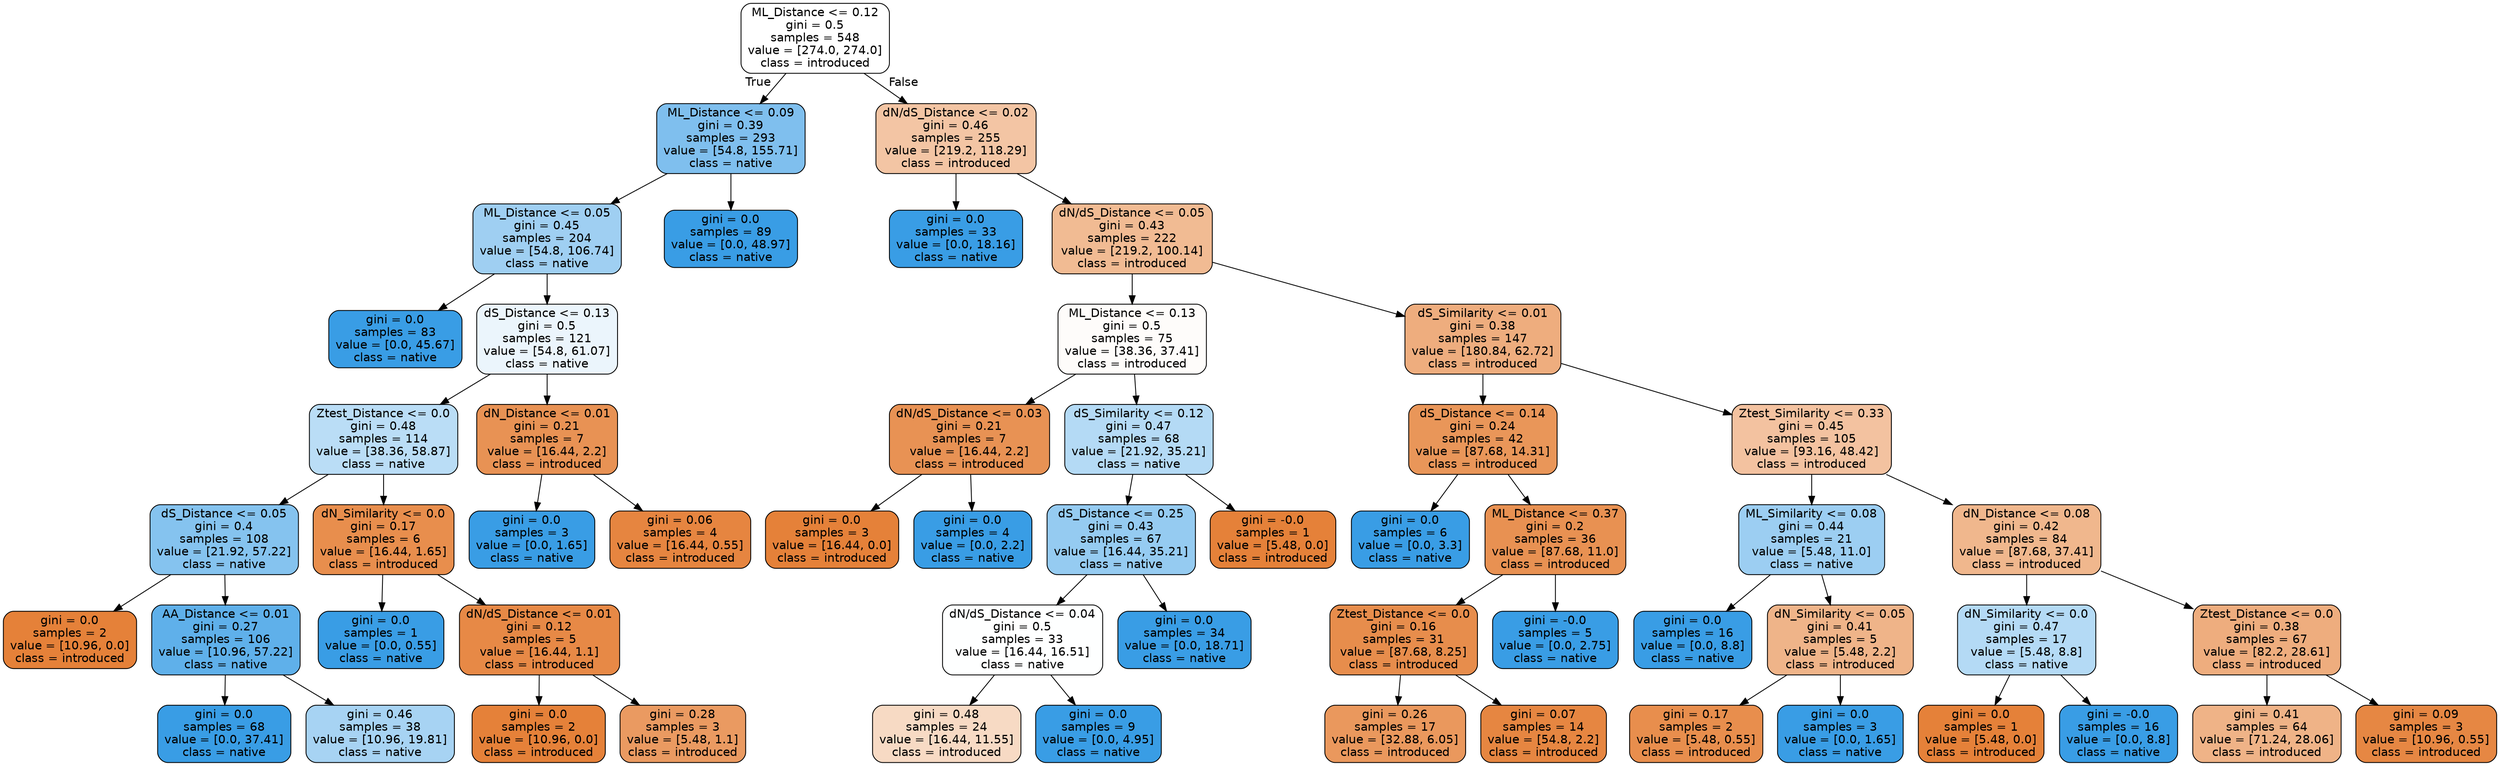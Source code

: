 digraph Tree {
node [shape=box, style="filled, rounded", color="black", fontname=helvetica] ;
edge [fontname=helvetica] ;
0 [label="ML_Distance <= 0.12\ngini = 0.5\nsamples = 548\nvalue = [274.0, 274.0]\nclass = introduced", fillcolor="#ffffff"] ;
1 [label="ML_Distance <= 0.09\ngini = 0.39\nsamples = 293\nvalue = [54.8, 155.71]\nclass = native", fillcolor="#7fbfee"] ;
0 -> 1 [labeldistance=2.5, labelangle=45, headlabel="True"] ;
5 [label="ML_Distance <= 0.05\ngini = 0.45\nsamples = 204\nvalue = [54.8, 106.74]\nclass = native", fillcolor="#9fcff2"] ;
1 -> 5 ;
7 [label="gini = 0.0\nsamples = 83\nvalue = [0.0, 45.67]\nclass = native", fillcolor="#399de5"] ;
5 -> 7 ;
8 [label="dS_Distance <= 0.13\ngini = 0.5\nsamples = 121\nvalue = [54.8, 61.07]\nclass = native", fillcolor="#ebf5fc"] ;
5 -> 8 ;
9 [label="Ztest_Distance <= 0.0\ngini = 0.48\nsamples = 114\nvalue = [38.36, 58.87]\nclass = native", fillcolor="#baddf6"] ;
8 -> 9 ;
11 [label="dS_Distance <= 0.05\ngini = 0.4\nsamples = 108\nvalue = [21.92, 57.22]\nclass = native", fillcolor="#85c3ef"] ;
9 -> 11 ;
13 [label="gini = 0.0\nsamples = 2\nvalue = [10.96, 0.0]\nclass = introduced", fillcolor="#e58139"] ;
11 -> 13 ;
14 [label="AA_Distance <= 0.01\ngini = 0.27\nsamples = 106\nvalue = [10.96, 57.22]\nclass = native", fillcolor="#5fb0ea"] ;
11 -> 14 ;
29 [label="gini = 0.0\nsamples = 68\nvalue = [0.0, 37.41]\nclass = native", fillcolor="#399de5"] ;
14 -> 29 ;
30 [label="gini = 0.46\nsamples = 38\nvalue = [10.96, 19.81]\nclass = native", fillcolor="#a7d3f3"] ;
14 -> 30 ;
12 [label="dN_Similarity <= 0.0\ngini = 0.17\nsamples = 6\nvalue = [16.44, 1.65]\nclass = introduced", fillcolor="#e88e4d"] ;
9 -> 12 ;
49 [label="gini = 0.0\nsamples = 1\nvalue = [0.0, 0.55]\nclass = native", fillcolor="#399de5"] ;
12 -> 49 ;
50 [label="dN/dS_Distance <= 0.01\ngini = 0.12\nsamples = 5\nvalue = [16.44, 1.1]\nclass = introduced", fillcolor="#e78946"] ;
12 -> 50 ;
53 [label="gini = 0.0\nsamples = 2\nvalue = [10.96, 0.0]\nclass = introduced", fillcolor="#e58139"] ;
50 -> 53 ;
54 [label="gini = 0.28\nsamples = 3\nvalue = [5.48, 1.1]\nclass = introduced", fillcolor="#ea9a61"] ;
50 -> 54 ;
10 [label="dN_Distance <= 0.01\ngini = 0.21\nsamples = 7\nvalue = [16.44, 2.2]\nclass = introduced", fillcolor="#e89254"] ;
8 -> 10 ;
43 [label="gini = 0.0\nsamples = 3\nvalue = [0.0, 1.65]\nclass = native", fillcolor="#399de5"] ;
10 -> 43 ;
44 [label="gini = 0.06\nsamples = 4\nvalue = [16.44, 0.55]\nclass = introduced", fillcolor="#e68540"] ;
10 -> 44 ;
6 [label="gini = 0.0\nsamples = 89\nvalue = [0.0, 48.97]\nclass = native", fillcolor="#399de5"] ;
1 -> 6 ;
2 [label="dN/dS_Distance <= 0.02\ngini = 0.46\nsamples = 255\nvalue = [219.2, 118.29]\nclass = introduced", fillcolor="#f3c5a4"] ;
0 -> 2 [labeldistance=2.5, labelangle=-45, headlabel="False"] ;
3 [label="gini = 0.0\nsamples = 33\nvalue = [0.0, 18.16]\nclass = native", fillcolor="#399de5"] ;
2 -> 3 ;
4 [label="dN/dS_Distance <= 0.05\ngini = 0.43\nsamples = 222\nvalue = [219.2, 100.14]\nclass = introduced", fillcolor="#f1bb93"] ;
2 -> 4 ;
15 [label="ML_Distance <= 0.13\ngini = 0.5\nsamples = 75\nvalue = [38.36, 37.41]\nclass = introduced", fillcolor="#fefcfa"] ;
4 -> 15 ;
17 [label="dN/dS_Distance <= 0.03\ngini = 0.21\nsamples = 7\nvalue = [16.44, 2.2]\nclass = introduced", fillcolor="#e89254"] ;
15 -> 17 ;
35 [label="gini = 0.0\nsamples = 3\nvalue = [16.44, 0.0]\nclass = introduced", fillcolor="#e58139"] ;
17 -> 35 ;
36 [label="gini = 0.0\nsamples = 4\nvalue = [0.0, 2.2]\nclass = native", fillcolor="#399de5"] ;
17 -> 36 ;
18 [label="dS_Similarity <= 0.12\ngini = 0.47\nsamples = 68\nvalue = [21.92, 35.21]\nclass = native", fillcolor="#b4daf5"] ;
15 -> 18 ;
23 [label="dS_Distance <= 0.25\ngini = 0.43\nsamples = 67\nvalue = [16.44, 35.21]\nclass = native", fillcolor="#95cbf1"] ;
18 -> 23 ;
25 [label="dN/dS_Distance <= 0.04\ngini = 0.5\nsamples = 33\nvalue = [16.44, 16.51]\nclass = native", fillcolor="#feffff"] ;
23 -> 25 ;
41 [label="gini = 0.48\nsamples = 24\nvalue = [16.44, 11.55]\nclass = introduced", fillcolor="#f7dac4"] ;
25 -> 41 ;
42 [label="gini = 0.0\nsamples = 9\nvalue = [0.0, 4.95]\nclass = native", fillcolor="#399de5"] ;
25 -> 42 ;
26 [label="gini = 0.0\nsamples = 34\nvalue = [0.0, 18.71]\nclass = native", fillcolor="#399de5"] ;
23 -> 26 ;
24 [label="gini = -0.0\nsamples = 1\nvalue = [5.48, 0.0]\nclass = introduced", fillcolor="#e58139"] ;
18 -> 24 ;
16 [label="dS_Similarity <= 0.01\ngini = 0.38\nsamples = 147\nvalue = [180.84, 62.72]\nclass = introduced", fillcolor="#eead7e"] ;
4 -> 16 ;
19 [label="dS_Distance <= 0.14\ngini = 0.24\nsamples = 42\nvalue = [87.68, 14.31]\nclass = introduced", fillcolor="#e99659"] ;
16 -> 19 ;
21 [label="gini = 0.0\nsamples = 6\nvalue = [0.0, 3.3]\nclass = native", fillcolor="#399de5"] ;
19 -> 21 ;
22 [label="ML_Distance <= 0.37\ngini = 0.2\nsamples = 36\nvalue = [87.68, 11.0]\nclass = introduced", fillcolor="#e89152"] ;
19 -> 22 ;
27 [label="Ztest_Distance <= 0.0\ngini = 0.16\nsamples = 31\nvalue = [87.68, 8.25]\nclass = introduced", fillcolor="#e78d4c"] ;
22 -> 27 ;
51 [label="gini = 0.26\nsamples = 17\nvalue = [32.88, 6.05]\nclass = introduced", fillcolor="#ea985d"] ;
27 -> 51 ;
52 [label="gini = 0.07\nsamples = 14\nvalue = [54.8, 2.2]\nclass = introduced", fillcolor="#e68641"] ;
27 -> 52 ;
28 [label="gini = -0.0\nsamples = 5\nvalue = [0.0, 2.75]\nclass = native", fillcolor="#399de5"] ;
22 -> 28 ;
20 [label="Ztest_Similarity <= 0.33\ngini = 0.45\nsamples = 105\nvalue = [93.16, 48.42]\nclass = introduced", fillcolor="#f3c2a0"] ;
16 -> 20 ;
31 [label="ML_Similarity <= 0.08\ngini = 0.44\nsamples = 21\nvalue = [5.48, 11.0]\nclass = native", fillcolor="#9ccef2"] ;
20 -> 31 ;
33 [label="gini = 0.0\nsamples = 16\nvalue = [0.0, 8.8]\nclass = native", fillcolor="#399de5"] ;
31 -> 33 ;
34 [label="dN_Similarity <= 0.05\ngini = 0.41\nsamples = 5\nvalue = [5.48, 2.2]\nclass = introduced", fillcolor="#efb489"] ;
31 -> 34 ;
45 [label="gini = 0.17\nsamples = 2\nvalue = [5.48, 0.55]\nclass = introduced", fillcolor="#e88e4d"] ;
34 -> 45 ;
46 [label="gini = 0.0\nsamples = 3\nvalue = [0.0, 1.65]\nclass = native", fillcolor="#399de5"] ;
34 -> 46 ;
32 [label="dN_Distance <= 0.08\ngini = 0.42\nsamples = 84\nvalue = [87.68, 37.41]\nclass = introduced", fillcolor="#f0b78d"] ;
20 -> 32 ;
37 [label="dN_Similarity <= 0.0\ngini = 0.47\nsamples = 17\nvalue = [5.48, 8.8]\nclass = native", fillcolor="#b4daf5"] ;
32 -> 37 ;
39 [label="gini = 0.0\nsamples = 1\nvalue = [5.48, 0.0]\nclass = introduced", fillcolor="#e58139"] ;
37 -> 39 ;
40 [label="gini = -0.0\nsamples = 16\nvalue = [0.0, 8.8]\nclass = native", fillcolor="#399de5"] ;
37 -> 40 ;
38 [label="Ztest_Distance <= 0.0\ngini = 0.38\nsamples = 67\nvalue = [82.2, 28.61]\nclass = introduced", fillcolor="#eead7e"] ;
32 -> 38 ;
47 [label="gini = 0.41\nsamples = 64\nvalue = [71.24, 28.06]\nclass = introduced", fillcolor="#efb387"] ;
38 -> 47 ;
48 [label="gini = 0.09\nsamples = 3\nvalue = [10.96, 0.55]\nclass = introduced", fillcolor="#e68743"] ;
38 -> 48 ;
}